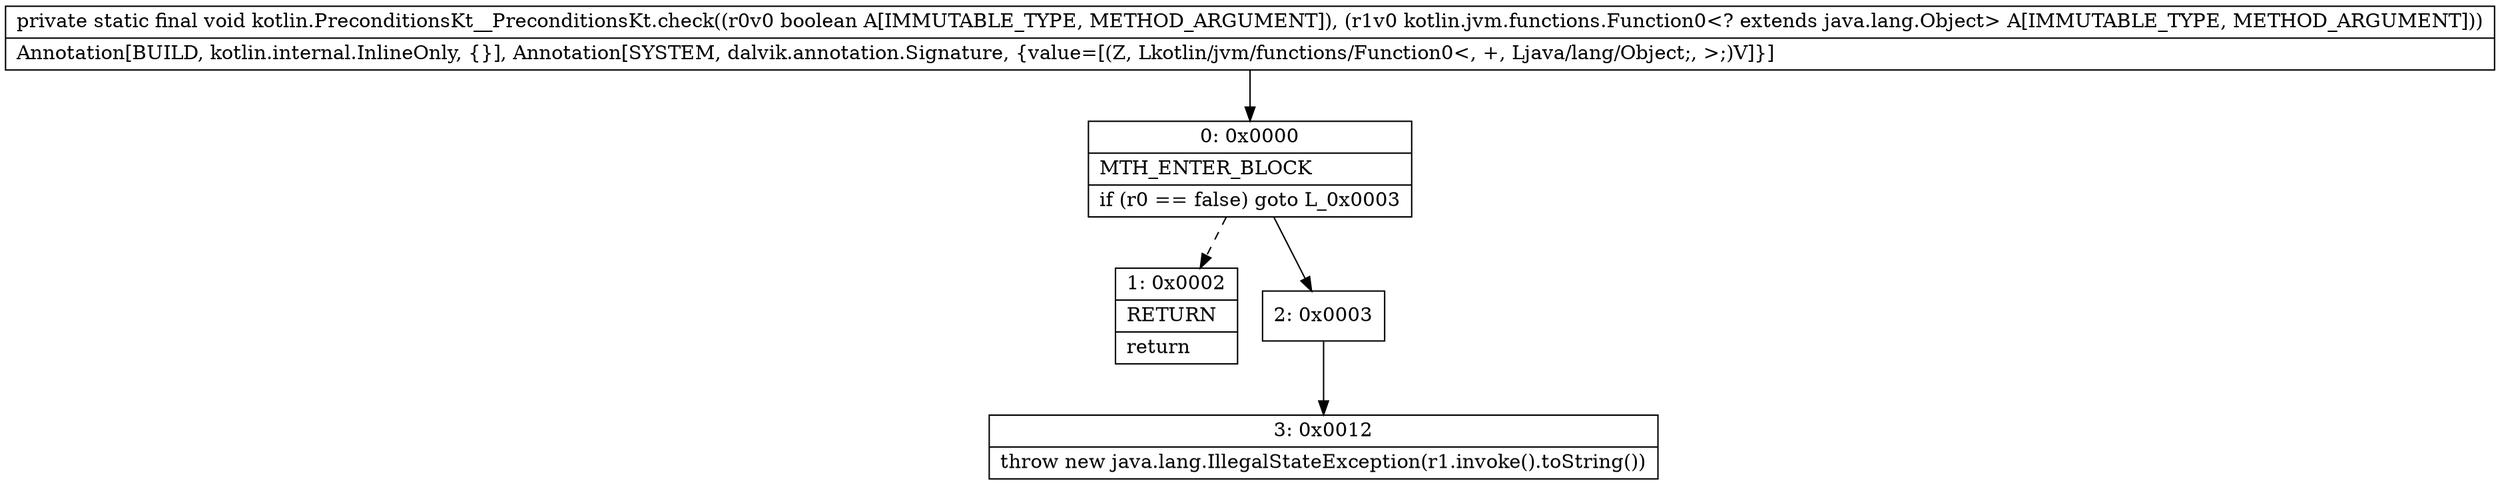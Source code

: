 digraph "CFG forkotlin.PreconditionsKt__PreconditionsKt.check(ZLkotlin\/jvm\/functions\/Function0;)V" {
Node_0 [shape=record,label="{0\:\ 0x0000|MTH_ENTER_BLOCK\l|if (r0 == false) goto L_0x0003\l}"];
Node_1 [shape=record,label="{1\:\ 0x0002|RETURN\l|return\l}"];
Node_2 [shape=record,label="{2\:\ 0x0003}"];
Node_3 [shape=record,label="{3\:\ 0x0012|throw new java.lang.IllegalStateException(r1.invoke().toString())\l}"];
MethodNode[shape=record,label="{private static final void kotlin.PreconditionsKt__PreconditionsKt.check((r0v0 boolean A[IMMUTABLE_TYPE, METHOD_ARGUMENT]), (r1v0 kotlin.jvm.functions.Function0\<? extends java.lang.Object\> A[IMMUTABLE_TYPE, METHOD_ARGUMENT]))  | Annotation[BUILD, kotlin.internal.InlineOnly, \{\}], Annotation[SYSTEM, dalvik.annotation.Signature, \{value=[(Z, Lkotlin\/jvm\/functions\/Function0\<, +, Ljava\/lang\/Object;, \>;)V]\}]\l}"];
MethodNode -> Node_0;
Node_0 -> Node_1[style=dashed];
Node_0 -> Node_2;
Node_2 -> Node_3;
}

